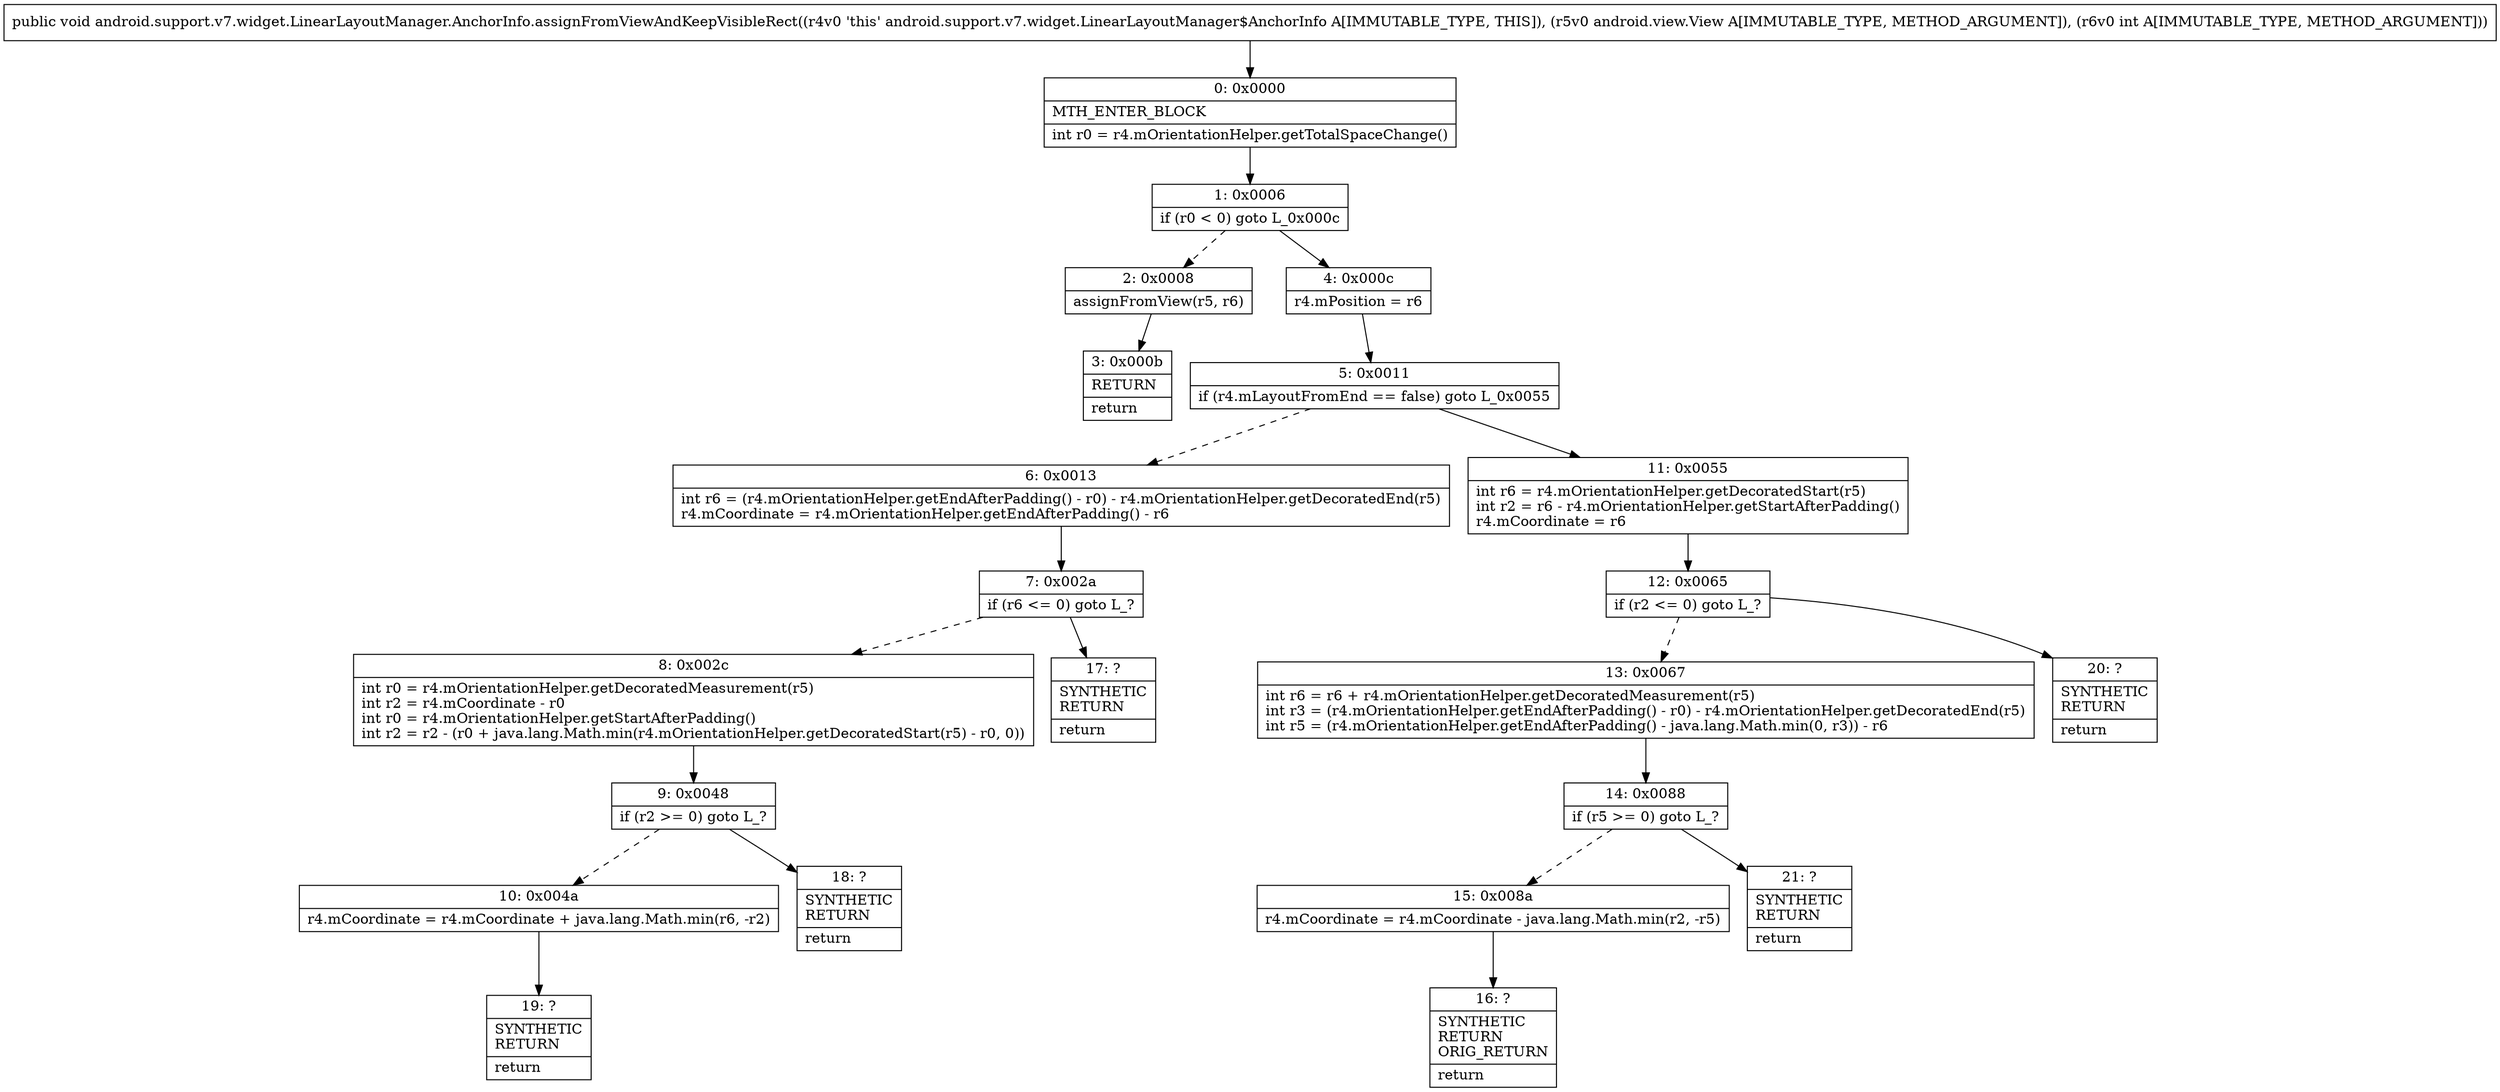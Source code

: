digraph "CFG forandroid.support.v7.widget.LinearLayoutManager.AnchorInfo.assignFromViewAndKeepVisibleRect(Landroid\/view\/View;I)V" {
Node_0 [shape=record,label="{0\:\ 0x0000|MTH_ENTER_BLOCK\l|int r0 = r4.mOrientationHelper.getTotalSpaceChange()\l}"];
Node_1 [shape=record,label="{1\:\ 0x0006|if (r0 \< 0) goto L_0x000c\l}"];
Node_2 [shape=record,label="{2\:\ 0x0008|assignFromView(r5, r6)\l}"];
Node_3 [shape=record,label="{3\:\ 0x000b|RETURN\l|return\l}"];
Node_4 [shape=record,label="{4\:\ 0x000c|r4.mPosition = r6\l}"];
Node_5 [shape=record,label="{5\:\ 0x0011|if (r4.mLayoutFromEnd == false) goto L_0x0055\l}"];
Node_6 [shape=record,label="{6\:\ 0x0013|int r6 = (r4.mOrientationHelper.getEndAfterPadding() \- r0) \- r4.mOrientationHelper.getDecoratedEnd(r5)\lr4.mCoordinate = r4.mOrientationHelper.getEndAfterPadding() \- r6\l}"];
Node_7 [shape=record,label="{7\:\ 0x002a|if (r6 \<= 0) goto L_?\l}"];
Node_8 [shape=record,label="{8\:\ 0x002c|int r0 = r4.mOrientationHelper.getDecoratedMeasurement(r5)\lint r2 = r4.mCoordinate \- r0\lint r0 = r4.mOrientationHelper.getStartAfterPadding()\lint r2 = r2 \- (r0 + java.lang.Math.min(r4.mOrientationHelper.getDecoratedStart(r5) \- r0, 0))\l}"];
Node_9 [shape=record,label="{9\:\ 0x0048|if (r2 \>= 0) goto L_?\l}"];
Node_10 [shape=record,label="{10\:\ 0x004a|r4.mCoordinate = r4.mCoordinate + java.lang.Math.min(r6, \-r2)\l}"];
Node_11 [shape=record,label="{11\:\ 0x0055|int r6 = r4.mOrientationHelper.getDecoratedStart(r5)\lint r2 = r6 \- r4.mOrientationHelper.getStartAfterPadding()\lr4.mCoordinate = r6\l}"];
Node_12 [shape=record,label="{12\:\ 0x0065|if (r2 \<= 0) goto L_?\l}"];
Node_13 [shape=record,label="{13\:\ 0x0067|int r6 = r6 + r4.mOrientationHelper.getDecoratedMeasurement(r5)\lint r3 = (r4.mOrientationHelper.getEndAfterPadding() \- r0) \- r4.mOrientationHelper.getDecoratedEnd(r5)\lint r5 = (r4.mOrientationHelper.getEndAfterPadding() \- java.lang.Math.min(0, r3)) \- r6\l}"];
Node_14 [shape=record,label="{14\:\ 0x0088|if (r5 \>= 0) goto L_?\l}"];
Node_15 [shape=record,label="{15\:\ 0x008a|r4.mCoordinate = r4.mCoordinate \- java.lang.Math.min(r2, \-r5)\l}"];
Node_16 [shape=record,label="{16\:\ ?|SYNTHETIC\lRETURN\lORIG_RETURN\l|return\l}"];
Node_17 [shape=record,label="{17\:\ ?|SYNTHETIC\lRETURN\l|return\l}"];
Node_18 [shape=record,label="{18\:\ ?|SYNTHETIC\lRETURN\l|return\l}"];
Node_19 [shape=record,label="{19\:\ ?|SYNTHETIC\lRETURN\l|return\l}"];
Node_20 [shape=record,label="{20\:\ ?|SYNTHETIC\lRETURN\l|return\l}"];
Node_21 [shape=record,label="{21\:\ ?|SYNTHETIC\lRETURN\l|return\l}"];
MethodNode[shape=record,label="{public void android.support.v7.widget.LinearLayoutManager.AnchorInfo.assignFromViewAndKeepVisibleRect((r4v0 'this' android.support.v7.widget.LinearLayoutManager$AnchorInfo A[IMMUTABLE_TYPE, THIS]), (r5v0 android.view.View A[IMMUTABLE_TYPE, METHOD_ARGUMENT]), (r6v0 int A[IMMUTABLE_TYPE, METHOD_ARGUMENT])) }"];
MethodNode -> Node_0;
Node_0 -> Node_1;
Node_1 -> Node_2[style=dashed];
Node_1 -> Node_4;
Node_2 -> Node_3;
Node_4 -> Node_5;
Node_5 -> Node_6[style=dashed];
Node_5 -> Node_11;
Node_6 -> Node_7;
Node_7 -> Node_8[style=dashed];
Node_7 -> Node_17;
Node_8 -> Node_9;
Node_9 -> Node_10[style=dashed];
Node_9 -> Node_18;
Node_10 -> Node_19;
Node_11 -> Node_12;
Node_12 -> Node_13[style=dashed];
Node_12 -> Node_20;
Node_13 -> Node_14;
Node_14 -> Node_15[style=dashed];
Node_14 -> Node_21;
Node_15 -> Node_16;
}

